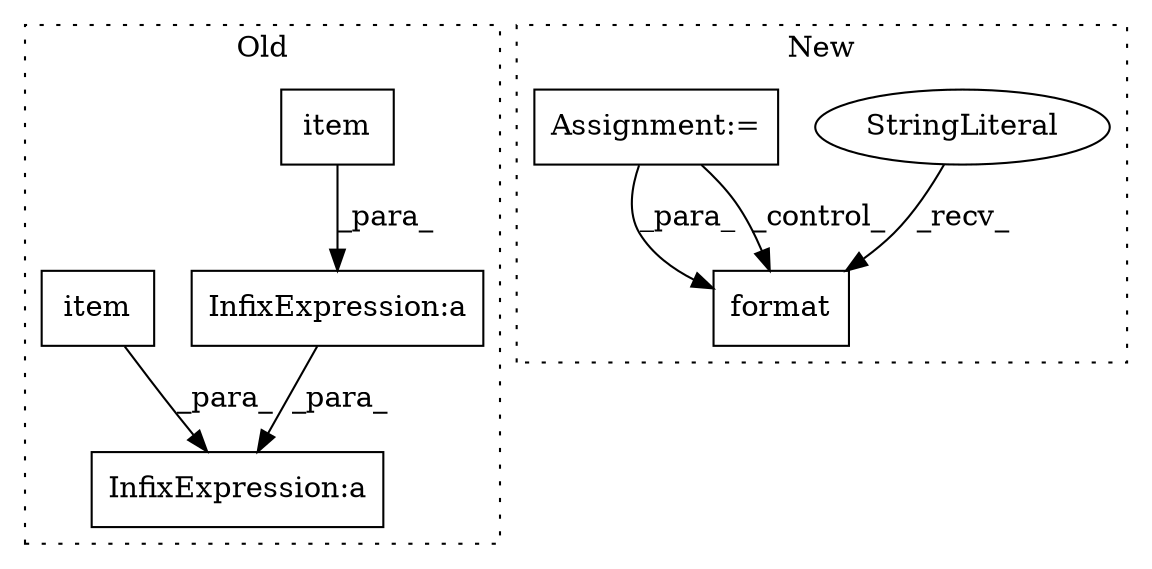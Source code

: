 digraph G {
subgraph cluster0 {
1 [label="item" a="32" s="4070" l="6" shape="box"];
5 [label="InfixExpression:a" a="27" s="3996" l="3" shape="box"];
6 [label="InfixExpression:a" a="27" s="4078" l="3" shape="box"];
7 [label="item" a="32" s="4159" l="6" shape="box"];
label = "Old";
style="dotted";
}
subgraph cluster1 {
2 [label="format" a="32" s="4239,4272" l="7,1" shape="box"];
3 [label="StringLiteral" a="45" s="4226" l="12" shape="ellipse"];
4 [label="Assignment:=" a="7" s="4073,4197" l="83,2" shape="box"];
label = "New";
style="dotted";
}
1 -> 5 [label="_para_"];
3 -> 2 [label="_recv_"];
4 -> 2 [label="_para_"];
4 -> 2 [label="_control_"];
5 -> 6 [label="_para_"];
7 -> 6 [label="_para_"];
}